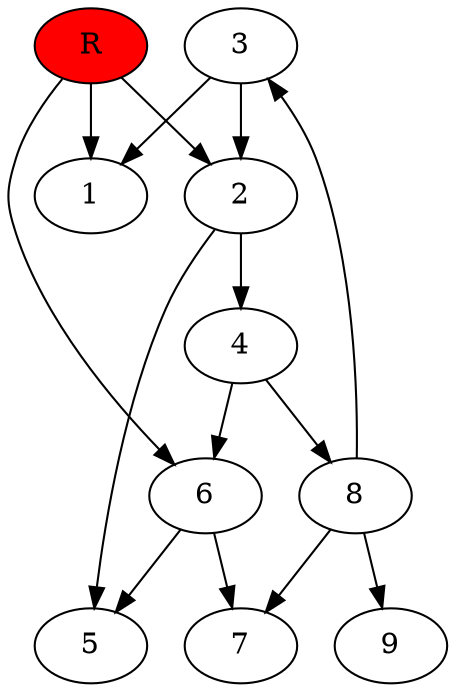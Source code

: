 digraph prb19168 {
	1
	2
	3
	4
	5
	6
	7
	8
	R [fillcolor="#ff0000" style=filled]
	2 -> 4
	2 -> 5
	3 -> 1
	3 -> 2
	4 -> 6
	4 -> 8
	6 -> 5
	6 -> 7
	8 -> 3
	8 -> 7
	8 -> 9
	R -> 1
	R -> 2
	R -> 6
}

